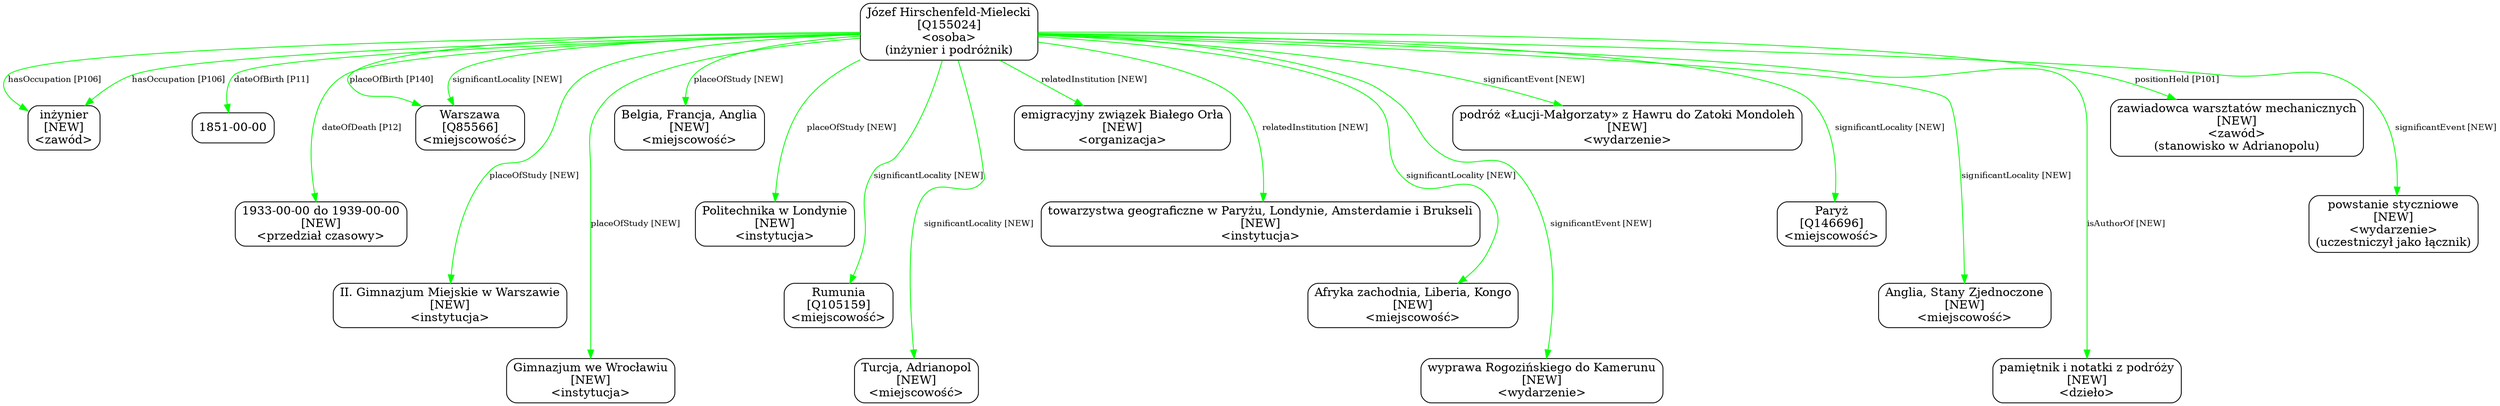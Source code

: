 digraph {
	node [shape=box,
		style=rounded
	];
	edge [fontsize=10];
	"Józef Hirschenfeld-Mielecki
[Q155024]
<osoba>
(inżynier i podróżnik)"	[color=black,
		label="Józef Hirschenfeld-Mielecki
[Q155024]
<osoba>
(inżynier i podróżnik)"];
	"Józef Hirschenfeld-Mielecki
[Q155024]
<osoba>
(inżynier i podróżnik)" -> "inżynier
[NEW]
<zawód>"	[color=green,
		label="hasOccupation [P106]"];
	"Józef Hirschenfeld-Mielecki
[Q155024]
<osoba>
(inżynier i podróżnik)" -> "inżynier
[NEW]
<zawód>"	[color=green,
		label="hasOccupation [P106]"];
	"Józef Hirschenfeld-Mielecki
[Q155024]
<osoba>
(inżynier i podróżnik)" -> "1851-00-00"	[color=green,
		label="dateOfBirth [P11]",
		minlen=1];
	"Józef Hirschenfeld-Mielecki
[Q155024]
<osoba>
(inżynier i podróżnik)" -> "1933-00-00 do 1939-00-00
[NEW]
<przedział czasowy>"	[color=green,
		label="dateOfDeath [P12]",
		minlen=2];
	"Józef Hirschenfeld-Mielecki
[Q155024]
<osoba>
(inżynier i podróżnik)" -> "Warszawa
[Q85566]
<miejscowość>"	[color=green,
		label="placeOfBirth [P140]"];
	"Józef Hirschenfeld-Mielecki
[Q155024]
<osoba>
(inżynier i podróżnik)" -> "Warszawa
[Q85566]
<miejscowość>"	[color=green,
		label="significantLocality [NEW]"];
	"Józef Hirschenfeld-Mielecki
[Q155024]
<osoba>
(inżynier i podróżnik)" -> "II. Gimnazjum Miejskie w Warszawie
[NEW]
<instytucja>"	[color=green,
		label="placeOfStudy [NEW]",
		minlen=3];
	"Józef Hirschenfeld-Mielecki
[Q155024]
<osoba>
(inżynier i podróżnik)" -> "Gimnazjum we Wrocławiu
[NEW]
<instytucja>"	[color=green,
		label="placeOfStudy [NEW]",
		minlen=4];
	"Józef Hirschenfeld-Mielecki
[Q155024]
<osoba>
(inżynier i podróżnik)" -> "Belgia, Francja, Anglia
[NEW]
<miejscowość>"	[color=green,
		label="placeOfStudy [NEW]",
		minlen=1];
	"Józef Hirschenfeld-Mielecki
[Q155024]
<osoba>
(inżynier i podróżnik)" -> "Politechnika w Londynie
[NEW]
<instytucja>"	[color=green,
		label="placeOfStudy [NEW]",
		minlen=2];
	"Józef Hirschenfeld-Mielecki
[Q155024]
<osoba>
(inżynier i podróżnik)" -> "Rumunia
[Q105159]
<miejscowość>"	[color=green,
		label="significantLocality [NEW]",
		minlen=3];
	"Józef Hirschenfeld-Mielecki
[Q155024]
<osoba>
(inżynier i podróżnik)" -> "Turcja, Adrianopol
[NEW]
<miejscowość>"	[color=green,
		label="significantLocality [NEW]",
		minlen=4];
	"Józef Hirschenfeld-Mielecki
[Q155024]
<osoba>
(inżynier i podróżnik)" -> "emigracyjny związek Białego Orła
[NEW]
<organizacja>"	[color=green,
		label="relatedInstitution [NEW]",
		minlen=1];
	"Józef Hirschenfeld-Mielecki
[Q155024]
<osoba>
(inżynier i podróżnik)" -> "towarzystwa geograficzne w Paryżu, Londynie, Amsterdamie i Brukseli
[NEW]
<instytucja>"	[color=green,
		label="relatedInstitution [NEW]",
		minlen=2];
	"Józef Hirschenfeld-Mielecki
[Q155024]
<osoba>
(inżynier i podróżnik)" -> "Afryka zachodnia, Liberia, Kongo
[NEW]
<miejscowość>"	[color=green,
		label="significantLocality [NEW]",
		minlen=3];
	"Józef Hirschenfeld-Mielecki
[Q155024]
<osoba>
(inżynier i podróżnik)" -> "wyprawa Rogozińskiego do Kamerunu
[NEW]
<wydarzenie>"	[color=green,
		label="significantEvent [NEW]",
		minlen=4];
	"Józef Hirschenfeld-Mielecki
[Q155024]
<osoba>
(inżynier i podróżnik)" -> "podróż «Łucji-Małgorzaty» z Hawru do Zatoki Mondoleh
[NEW]
<wydarzenie>"	[color=green,
		label="significantEvent [NEW]",
		minlen=1];
	"Józef Hirschenfeld-Mielecki
[Q155024]
<osoba>
(inżynier i podróżnik)" -> "Paryż
[Q146696]
<miejscowość>"	[color=green,
		label="significantLocality [NEW]",
		minlen=2];
	"Józef Hirschenfeld-Mielecki
[Q155024]
<osoba>
(inżynier i podróżnik)" -> "Anglia, Stany Zjednoczone
[NEW]
<miejscowość>"	[color=green,
		label="significantLocality [NEW]",
		minlen=3];
	"Józef Hirschenfeld-Mielecki
[Q155024]
<osoba>
(inżynier i podróżnik)" -> "pamiętnik i notatki z podróży
[NEW]
<dzieło>"	[color=green,
		label="isAuthorOf [NEW]",
		minlen=4];
	"Józef Hirschenfeld-Mielecki
[Q155024]
<osoba>
(inżynier i podróżnik)" -> "zawiadowca warsztatów mechanicznych
[NEW]
<zawód>
(stanowisko w Adrianopolu)"	[color=green,
		label="positionHeld [P101]",
		minlen=1];
	"Józef Hirschenfeld-Mielecki
[Q155024]
<osoba>
(inżynier i podróżnik)" -> "powstanie styczniowe
[NEW]
<wydarzenie>
(uczestniczył jako łącznik)"	[color=green,
		label="significantEvent [NEW]",
		minlen=2];
}
